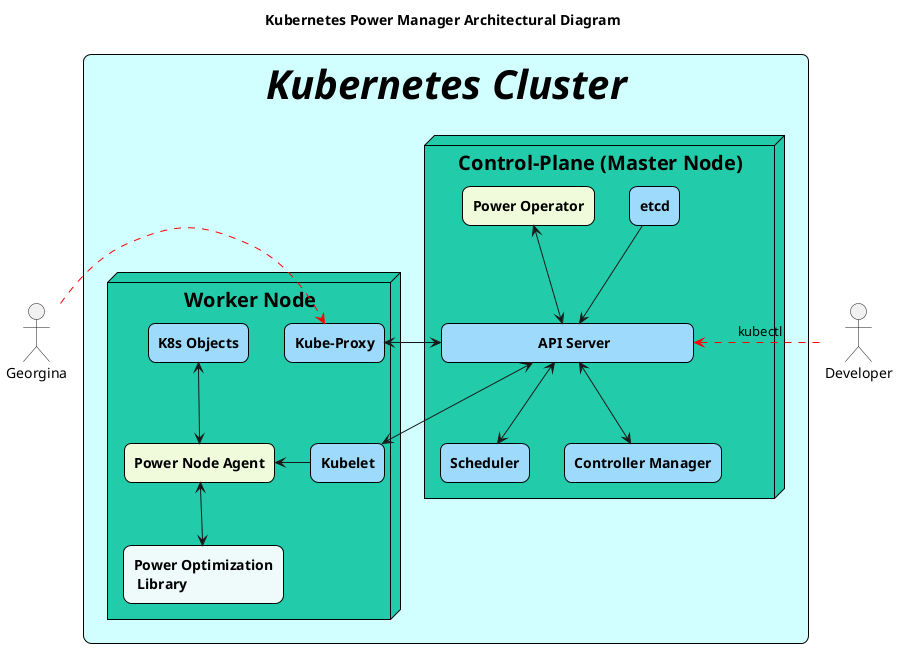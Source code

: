 @startuml

<style>
node {
  BackGroundColor #22ccaa
  LineThickness 1
  LineColor black
  FontSize 20
}

rectangle {
  BackGroundColor #d1ffff
  LineThickness 1
  LineColor black
  FontSize 40
  FontStyle italic
}

agent {
  BackGroundColor #9edafb
  LineThickness 1
  LineColor black
}
</style>


actor Developer
actor Georgina

title <b>Kubernetes Power Manager Architectural Diagram
skinparam roundCorner 15
rectangle "<b>Kubernetes Cluster" {

node "<b>Control-Plane (Master Node)" {

agent "<b>etcd" as etcd 
agent "<b>Power Operator" as po #effbda
agent "\t\t\t<b>API Server\t\t\t" as api 
agent "<b>Scheduler" as sch 
agent "<b>Controller Manager" as cm 

etcd -down-> api 
po <--> api
api <--> sch 
api <-down-> cm


}

Developer -left-> api #red;line.dashed : kubectl

node "<b>Worker Node" {

agent "<b>Kube-Proxy" as proxy
agent "<b>Kubelet" as kube 
agent "<b>Power Node Agent" as pna #effbda
agent "<b>Power Optimization\n <b>Library" as pol #effbfa
agent "<b>K8s Objects" as obj 

pna <-right- kube
pna <--> pol 
obj <-down-> pna
}


proxy <-Left- Georgina #red;line.dashed;
api <-ri-> proxy
api <--> kube
}

@enduml


